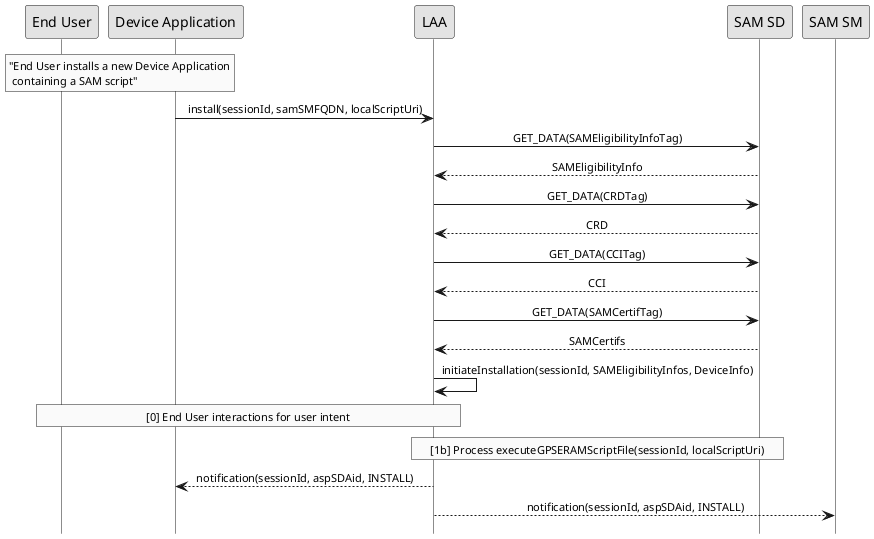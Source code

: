 @startuml
 
hide footbox
skinparam sequenceMessageAlign center
skinparam sequenceArrowFontSize 11
skinparam noteFontSize 11
skinparam monochrome true
skinparam lifelinestrategy solid


rnote over "End User", "Device Application"
     "End User installs a new Device Application
      containing a SAM script"
end rnote

"Device Application" -> LAA : install(sessionId, samSMFQDN, localScriptUri)
LAA -> "SAM SD" : GET_DATA(SAMEligibilityInfoTag)
"SAM SD" --> LAA : SAMEligibilityInfo  
LAA -> "SAM SD" : GET_DATA(CRDTag)
"SAM SD" --> LAA : CRD
LAA -> "SAM SD" : GET_DATA(CCITag)
"SAM SD" --> LAA : CCI
LAA -> "SAM SD" : GET_DATA(SAMCertifTag)
"SAM SD" --> LAA : SAMCertifs
"LAA" -> "LAA" : initiateInstallation(sessionId, SAMEligibilityInfos, DeviceInfo) 
 
rnote over "LAA", "End User"
     [0] End User interactions for user intent
end rnote

rnote over "LAA", "SAM SD"
     [1b] Process executeGPSERAMScriptFile(sessionId, localScriptUri)
end rnote
 
LAA --> "Device Application" : notification(sessionId, aspSDAid, INSTALL)
 
LAA --> "SAM SM" : notification(sessionId, aspSDAid, INSTALL)
@enduml
